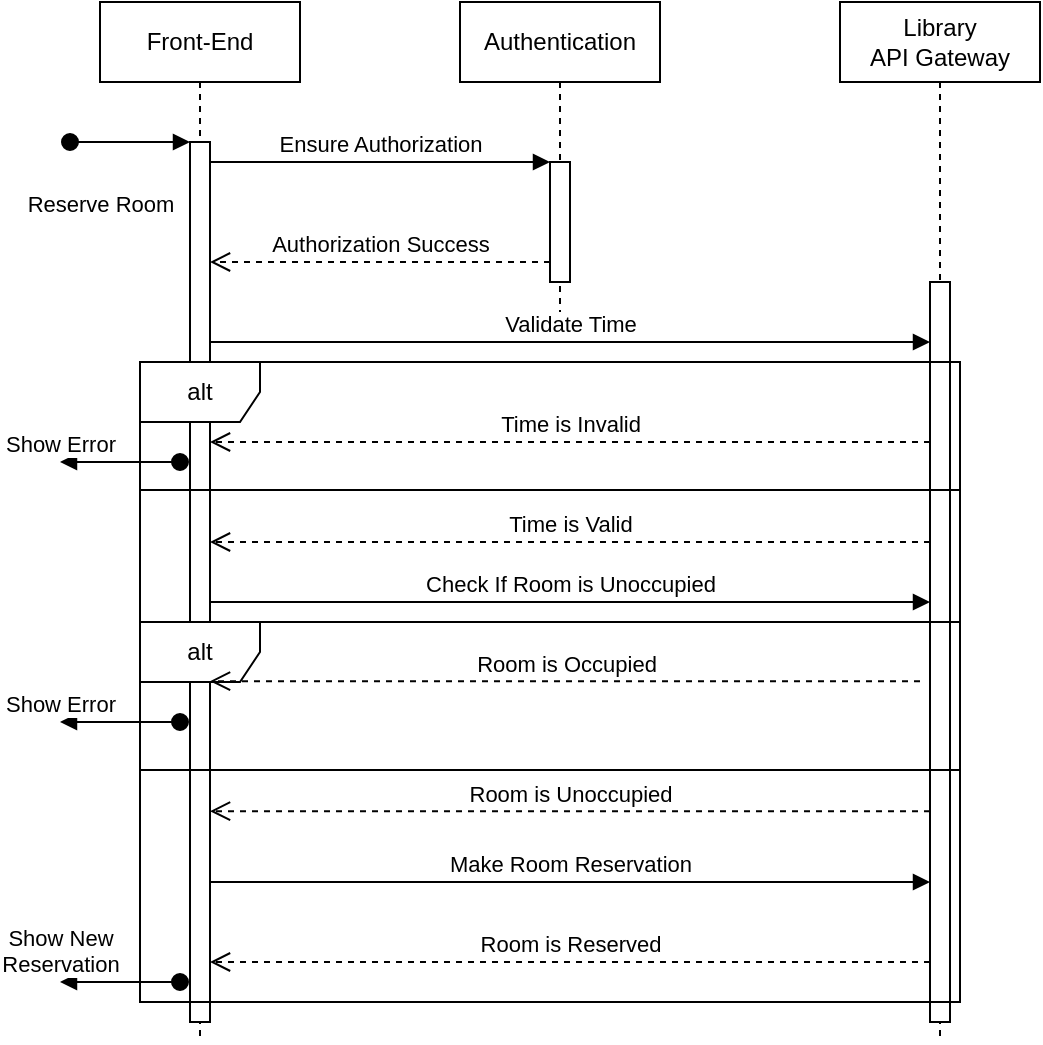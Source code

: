 <mxfile version="21.0.10"><diagram name="Page-1" id="2YBvvXClWsGukQMizWep"><mxGraphModel dx="2045" dy="665" grid="1" gridSize="10" guides="1" tooltips="1" connect="1" arrows="1" fold="1" page="1" pageScale="1" pageWidth="850" pageHeight="1100" math="0" shadow="0"><root><mxCell id="0"/><mxCell id="1" parent="0"/><mxCell id="aM9ryv3xv72pqoxQDRHE-1" value="Front-End" style="shape=umlLifeline;perimeter=lifelinePerimeter;whiteSpace=wrap;html=1;container=0;dropTarget=0;collapsible=0;recursiveResize=0;outlineConnect=0;portConstraint=eastwest;newEdgeStyle={&quot;edgeStyle&quot;:&quot;elbowEdgeStyle&quot;,&quot;elbow&quot;:&quot;vertical&quot;,&quot;curved&quot;:0,&quot;rounded&quot;:0};" parent="1" vertex="1"><mxGeometry x="40" y="40" width="100" height="520" as="geometry"/></mxCell><mxCell id="aM9ryv3xv72pqoxQDRHE-2" value="" style="html=1;points=[];perimeter=orthogonalPerimeter;outlineConnect=0;targetShapes=umlLifeline;portConstraint=eastwest;newEdgeStyle={&quot;edgeStyle&quot;:&quot;elbowEdgeStyle&quot;,&quot;elbow&quot;:&quot;vertical&quot;,&quot;curved&quot;:0,&quot;rounded&quot;:0};" parent="aM9ryv3xv72pqoxQDRHE-1" vertex="1"><mxGeometry x="45" y="70" width="10" height="440" as="geometry"/></mxCell><mxCell id="aM9ryv3xv72pqoxQDRHE-3" value="Reserve Room" style="html=1;verticalAlign=bottom;startArrow=oval;endArrow=block;startSize=8;edgeStyle=elbowEdgeStyle;elbow=vertical;curved=0;rounded=0;" parent="aM9ryv3xv72pqoxQDRHE-1" target="aM9ryv3xv72pqoxQDRHE-2" edge="1"><mxGeometry x="-0.5" y="-40" relative="1" as="geometry"><mxPoint x="-15" y="70" as="sourcePoint"/><mxPoint as="offset"/></mxGeometry></mxCell><mxCell id="aM9ryv3xv72pqoxQDRHE-5" value="Authentication" style="shape=umlLifeline;perimeter=lifelinePerimeter;whiteSpace=wrap;html=1;container=0;dropTarget=0;collapsible=0;recursiveResize=0;outlineConnect=0;portConstraint=eastwest;newEdgeStyle={&quot;edgeStyle&quot;:&quot;elbowEdgeStyle&quot;,&quot;elbow&quot;:&quot;vertical&quot;,&quot;curved&quot;:0,&quot;rounded&quot;:0};" parent="1" vertex="1"><mxGeometry x="220" y="40" width="100" height="160" as="geometry"/></mxCell><mxCell id="aM9ryv3xv72pqoxQDRHE-6" value="" style="html=1;points=[];perimeter=orthogonalPerimeter;outlineConnect=0;targetShapes=umlLifeline;portConstraint=eastwest;newEdgeStyle={&quot;edgeStyle&quot;:&quot;elbowEdgeStyle&quot;,&quot;elbow&quot;:&quot;vertical&quot;,&quot;curved&quot;:0,&quot;rounded&quot;:0};" parent="aM9ryv3xv72pqoxQDRHE-5" vertex="1"><mxGeometry x="45" y="80" width="10" height="60" as="geometry"/></mxCell><mxCell id="aM9ryv3xv72pqoxQDRHE-7" value="Ensure Authorization" style="html=1;verticalAlign=bottom;endArrow=block;edgeStyle=elbowEdgeStyle;elbow=vertical;curved=0;rounded=0;" parent="1" source="aM9ryv3xv72pqoxQDRHE-2" target="aM9ryv3xv72pqoxQDRHE-6" edge="1"><mxGeometry relative="1" as="geometry"><mxPoint x="195" y="130" as="sourcePoint"/><Array as="points"><mxPoint x="180" y="120"/></Array></mxGeometry></mxCell><mxCell id="aM9ryv3xv72pqoxQDRHE-8" value="Authorization Success" style="html=1;verticalAlign=bottom;endArrow=open;dashed=1;endSize=8;edgeStyle=elbowEdgeStyle;elbow=vertical;curved=0;rounded=0;" parent="1" source="aM9ryv3xv72pqoxQDRHE-6" target="aM9ryv3xv72pqoxQDRHE-2" edge="1"><mxGeometry relative="1" as="geometry"><mxPoint x="195" y="205" as="targetPoint"/><Array as="points"><mxPoint x="210" y="170"/><mxPoint x="200" y="180"/><mxPoint x="190" y="150"/><mxPoint x="160" y="170"/><mxPoint x="190" y="280"/></Array></mxGeometry></mxCell><mxCell id="gLBqZt9fWjKXH9YBlMwT-1" value="&lt;div&gt;Library&lt;br&gt;&lt;/div&gt;&lt;div&gt;API Gateway&lt;br&gt;&lt;/div&gt;" style="shape=umlLifeline;perimeter=lifelinePerimeter;whiteSpace=wrap;html=1;container=0;dropTarget=0;collapsible=0;recursiveResize=0;outlineConnect=0;portConstraint=eastwest;newEdgeStyle={&quot;edgeStyle&quot;:&quot;elbowEdgeStyle&quot;,&quot;elbow&quot;:&quot;vertical&quot;,&quot;curved&quot;:0,&quot;rounded&quot;:0};" parent="1" vertex="1"><mxGeometry x="410" y="40" width="100" height="520" as="geometry"/></mxCell><mxCell id="gLBqZt9fWjKXH9YBlMwT-2" value="" style="html=1;points=[];perimeter=orthogonalPerimeter;outlineConnect=0;targetShapes=umlLifeline;portConstraint=eastwest;newEdgeStyle={&quot;edgeStyle&quot;:&quot;elbowEdgeStyle&quot;,&quot;elbow&quot;:&quot;vertical&quot;,&quot;curved&quot;:0,&quot;rounded&quot;:0};" parent="gLBqZt9fWjKXH9YBlMwT-1" vertex="1"><mxGeometry x="45" y="140" width="10" height="370" as="geometry"/></mxCell><mxCell id="gLBqZt9fWjKXH9YBlMwT-3" value="Validate Time" style="html=1;verticalAlign=bottom;endArrow=block;edgeStyle=elbowEdgeStyle;elbow=vertical;curved=0;rounded=0;" parent="1" source="aM9ryv3xv72pqoxQDRHE-2" target="gLBqZt9fWjKXH9YBlMwT-2" edge="1"><mxGeometry relative="1" as="geometry"><mxPoint x="100" y="210" as="sourcePoint"/><Array as="points"><mxPoint x="185" y="210"/></Array><mxPoint x="270" y="210" as="targetPoint"/></mxGeometry></mxCell><mxCell id="gLBqZt9fWjKXH9YBlMwT-5" value="Time is Invalid" style="html=1;verticalAlign=bottom;endArrow=open;dashed=1;endSize=8;edgeStyle=elbowEdgeStyle;elbow=vertical;curved=0;rounded=0;" parent="1" source="gLBqZt9fWjKXH9YBlMwT-2" target="aM9ryv3xv72pqoxQDRHE-2" edge="1"><mxGeometry relative="1" as="geometry"><mxPoint x="100" y="250" as="targetPoint"/><Array as="points"><mxPoint x="390" y="260"/><mxPoint x="400" y="390"/><mxPoint x="320" y="370"/><mxPoint x="375" y="250"/><mxPoint x="345" y="270"/><mxPoint x="375" y="380"/></Array><mxPoint x="450" y="250" as="sourcePoint"/></mxGeometry></mxCell><mxCell id="gLBqZt9fWjKXH9YBlMwT-6" value="Show Error" style="html=1;verticalAlign=bottom;startArrow=oval;endArrow=block;startSize=8;edgeStyle=elbowEdgeStyle;elbow=vertical;curved=0;rounded=0;" parent="1" edge="1"><mxGeometry x="1" relative="1" as="geometry"><mxPoint x="80" y="270" as="sourcePoint"/><mxPoint x="20" y="270" as="targetPoint"/><mxPoint as="offset"/></mxGeometry></mxCell><mxCell id="gLBqZt9fWjKXH9YBlMwT-11" value="alt" style="shape=umlFrame;whiteSpace=wrap;html=1;pointerEvents=0;" parent="1" vertex="1"><mxGeometry x="60" y="220" width="410" height="320" as="geometry"/></mxCell><mxCell id="OtlAWMTDRKb75q0XpqNh-3" value="" style="line;strokeWidth=1;fillColor=none;align=left;verticalAlign=middle;spacingTop=-1;spacingLeft=3;spacingRight=3;rotatable=0;labelPosition=right;points=[];portConstraint=eastwest;strokeColor=inherit;" vertex="1" parent="1"><mxGeometry x="60" y="280" width="410" height="8" as="geometry"/></mxCell><mxCell id="OtlAWMTDRKb75q0XpqNh-4" value="Time is Valid" style="html=1;verticalAlign=bottom;endArrow=open;dashed=1;endSize=8;edgeStyle=elbowEdgeStyle;elbow=vertical;curved=0;rounded=0;" edge="1" parent="1" source="gLBqZt9fWjKXH9YBlMwT-2" target="aM9ryv3xv72pqoxQDRHE-2"><mxGeometry relative="1" as="geometry"><mxPoint x="90" y="310" as="targetPoint"/><Array as="points"><mxPoint x="385" y="310"/><mxPoint x="395" y="440"/><mxPoint x="315" y="420"/><mxPoint x="370" y="300"/><mxPoint x="340" y="320"/><mxPoint x="370" y="430"/></Array><mxPoint x="450" y="310" as="sourcePoint"/></mxGeometry></mxCell><mxCell id="OtlAWMTDRKb75q0XpqNh-5" value="Check If Room is Unoccupied" style="html=1;verticalAlign=bottom;endArrow=block;edgeStyle=elbowEdgeStyle;elbow=vertical;curved=0;rounded=0;" edge="1" parent="1" source="aM9ryv3xv72pqoxQDRHE-2" target="gLBqZt9fWjKXH9YBlMwT-2"><mxGeometry relative="1" as="geometry"><mxPoint x="100" y="340" as="sourcePoint"/><Array as="points"><mxPoint x="190" y="340"/></Array><mxPoint x="460" y="340" as="targetPoint"/></mxGeometry></mxCell><mxCell id="OtlAWMTDRKb75q0XpqNh-6" value="alt" style="shape=umlFrame;whiteSpace=wrap;html=1;pointerEvents=0;" vertex="1" parent="1"><mxGeometry x="60" y="350" width="410" height="190" as="geometry"/></mxCell><mxCell id="OtlAWMTDRKb75q0XpqNh-7" value="Room is Occupied" style="html=1;verticalAlign=bottom;endArrow=open;dashed=1;endSize=8;edgeStyle=elbowEdgeStyle;elbow=vertical;curved=0;rounded=0;" edge="1" parent="1" target="aM9ryv3xv72pqoxQDRHE-2"><mxGeometry relative="1" as="geometry"><mxPoint x="90" y="379.58" as="targetPoint"/><Array as="points"><mxPoint x="380" y="379.58"/><mxPoint x="390" y="509.58"/><mxPoint x="310" y="489.58"/><mxPoint x="365" y="369.58"/><mxPoint x="335" y="389.58"/><mxPoint x="365" y="499.58"/></Array><mxPoint x="450" y="379.58" as="sourcePoint"/></mxGeometry></mxCell><mxCell id="OtlAWMTDRKb75q0XpqNh-8" value="Show Error" style="html=1;verticalAlign=bottom;startArrow=oval;endArrow=block;startSize=8;edgeStyle=elbowEdgeStyle;elbow=vertical;curved=0;rounded=0;" edge="1" parent="1"><mxGeometry x="1" relative="1" as="geometry"><mxPoint x="80" y="400" as="sourcePoint"/><mxPoint x="20" y="400" as="targetPoint"/><mxPoint as="offset"/></mxGeometry></mxCell><mxCell id="OtlAWMTDRKb75q0XpqNh-9" value="" style="line;strokeWidth=1;fillColor=none;align=left;verticalAlign=middle;spacingTop=-1;spacingLeft=3;spacingRight=3;rotatable=0;labelPosition=right;points=[];portConstraint=eastwest;strokeColor=inherit;" vertex="1" parent="1"><mxGeometry x="60" y="420" width="410" height="8" as="geometry"/></mxCell><mxCell id="OtlAWMTDRKb75q0XpqNh-10" value="Room is Unoccupied" style="html=1;verticalAlign=bottom;endArrow=open;dashed=1;endSize=8;edgeStyle=elbowEdgeStyle;elbow=vertical;curved=0;rounded=0;" edge="1" parent="1" source="gLBqZt9fWjKXH9YBlMwT-2" target="aM9ryv3xv72pqoxQDRHE-2"><mxGeometry relative="1" as="geometry"><mxPoint x="92.5" y="445" as="targetPoint"/><Array as="points"><mxPoint x="377.5" y="444.58"/><mxPoint x="387.5" y="574.58"/><mxPoint x="307.5" y="554.58"/><mxPoint x="362.5" y="434.58"/><mxPoint x="332.5" y="454.58"/><mxPoint x="362.5" y="564.58"/></Array><mxPoint x="447.5" y="444.58" as="sourcePoint"/></mxGeometry></mxCell><mxCell id="OtlAWMTDRKb75q0XpqNh-11" value="Make Room Reservation" style="html=1;verticalAlign=bottom;endArrow=block;edgeStyle=elbowEdgeStyle;elbow=vertical;curved=0;rounded=0;" edge="1" parent="1" source="aM9ryv3xv72pqoxQDRHE-2" target="gLBqZt9fWjKXH9YBlMwT-2"><mxGeometry relative="1" as="geometry"><mxPoint x="100" y="480" as="sourcePoint"/><Array as="points"><mxPoint x="180" y="480"/></Array><mxPoint x="450" y="480" as="targetPoint"/></mxGeometry></mxCell><mxCell id="OtlAWMTDRKb75q0XpqNh-14" value="Room is Reserved" style="html=1;verticalAlign=bottom;endArrow=open;dashed=1;endSize=8;edgeStyle=elbowEdgeStyle;elbow=vertical;curved=0;rounded=0;" edge="1" parent="1" source="gLBqZt9fWjKXH9YBlMwT-2" target="aM9ryv3xv72pqoxQDRHE-2"><mxGeometry relative="1" as="geometry"><mxPoint x="95" y="445" as="targetPoint"/><Array as="points"><mxPoint x="190" y="520"/><mxPoint x="377.5" y="444.58"/><mxPoint x="387.5" y="574.58"/><mxPoint x="307.5" y="554.58"/><mxPoint x="362.5" y="434.58"/><mxPoint x="332.5" y="454.58"/><mxPoint x="362.5" y="564.58"/></Array><mxPoint x="455" y="445" as="sourcePoint"/></mxGeometry></mxCell><mxCell id="OtlAWMTDRKb75q0XpqNh-15" value="&lt;div&gt;Show New&lt;/div&gt;&lt;div&gt;Reservation&lt;br&gt;&lt;/div&gt;" style="html=1;verticalAlign=bottom;startArrow=oval;endArrow=block;startSize=8;edgeStyle=elbowEdgeStyle;elbow=vertical;curved=0;rounded=0;" edge="1" parent="1"><mxGeometry x="1" relative="1" as="geometry"><mxPoint x="80" y="530" as="sourcePoint"/><mxPoint x="20" y="530" as="targetPoint"/><mxPoint as="offset"/></mxGeometry></mxCell></root></mxGraphModel></diagram></mxfile>